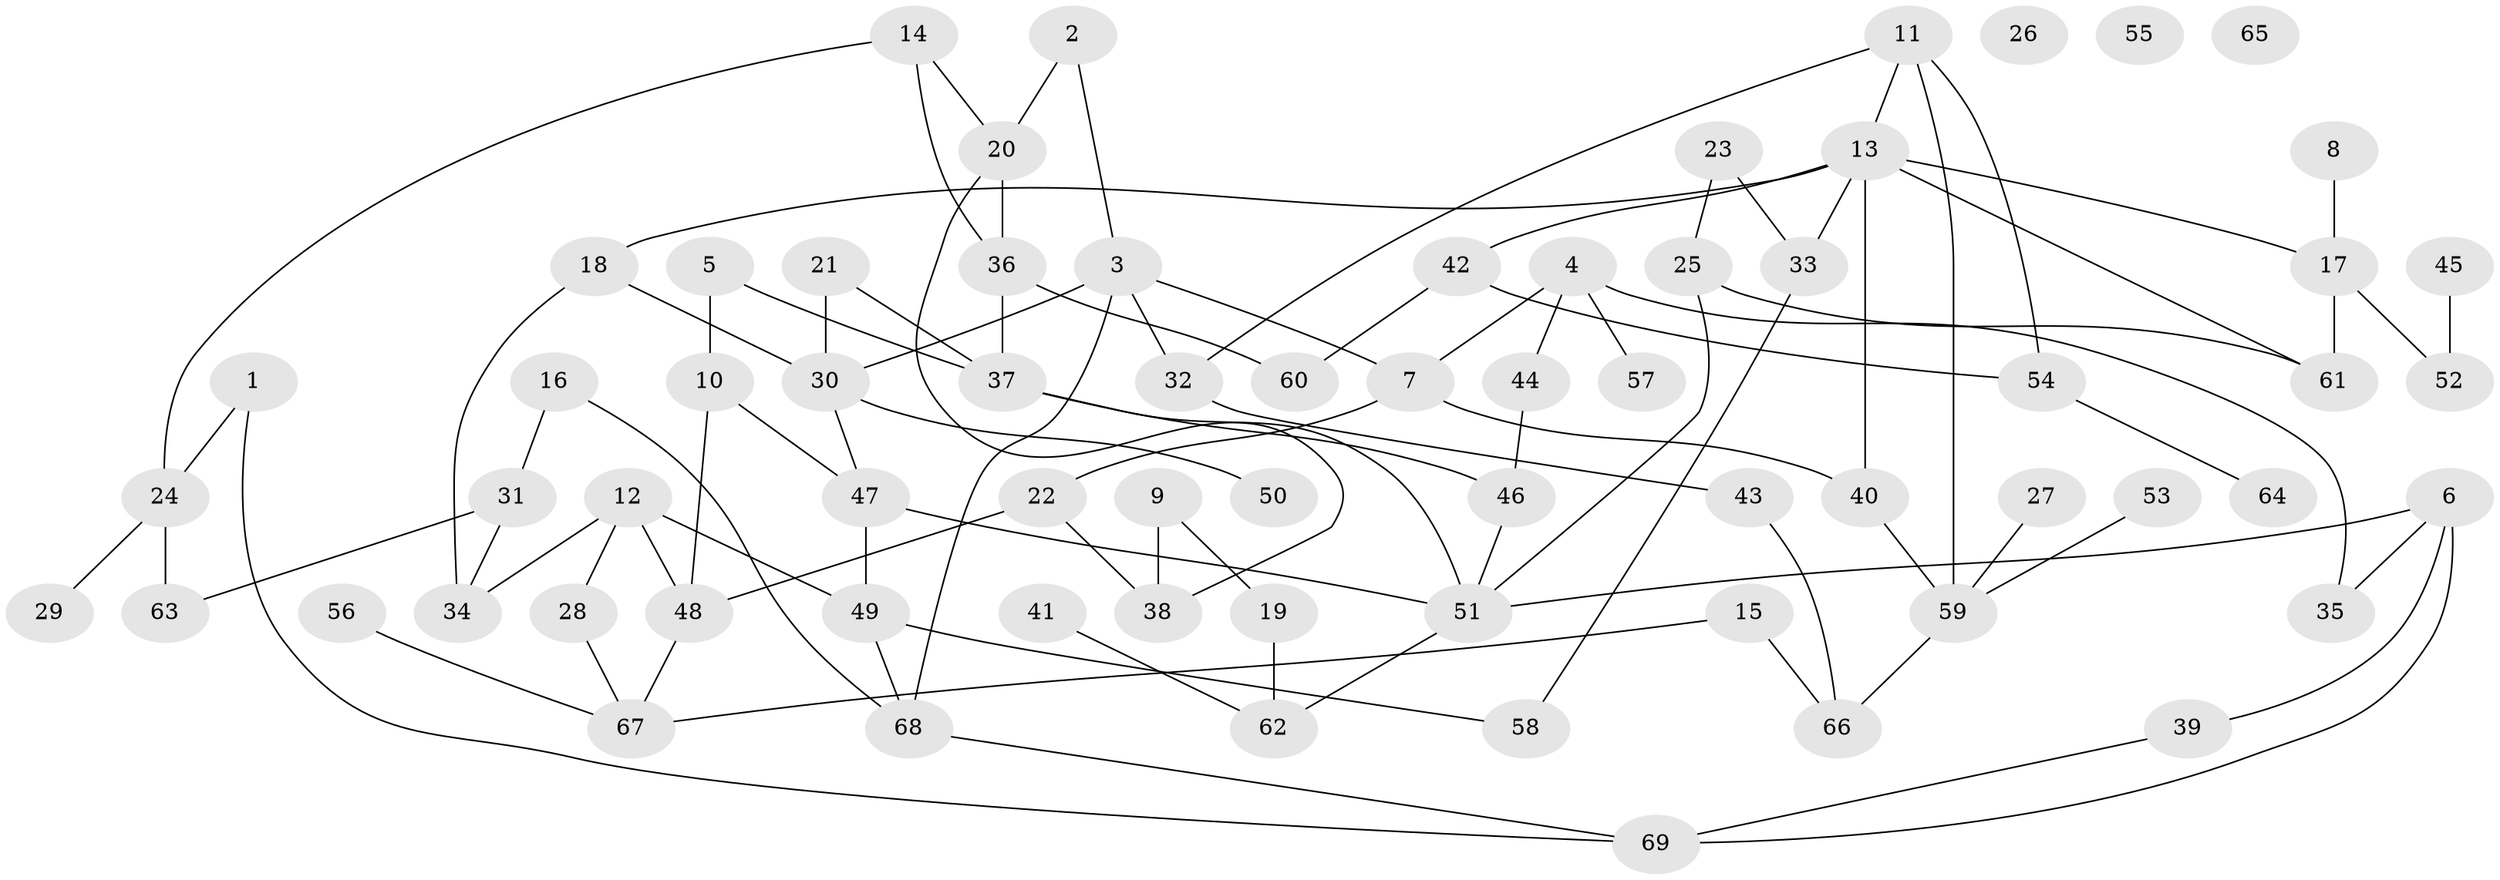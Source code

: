 // Generated by graph-tools (version 1.1) at 2025/38/03/09/25 04:38:52]
// undirected, 69 vertices, 95 edges
graph export_dot {
graph [start="1"]
  node [color=gray90,style=filled];
  1;
  2;
  3;
  4;
  5;
  6;
  7;
  8;
  9;
  10;
  11;
  12;
  13;
  14;
  15;
  16;
  17;
  18;
  19;
  20;
  21;
  22;
  23;
  24;
  25;
  26;
  27;
  28;
  29;
  30;
  31;
  32;
  33;
  34;
  35;
  36;
  37;
  38;
  39;
  40;
  41;
  42;
  43;
  44;
  45;
  46;
  47;
  48;
  49;
  50;
  51;
  52;
  53;
  54;
  55;
  56;
  57;
  58;
  59;
  60;
  61;
  62;
  63;
  64;
  65;
  66;
  67;
  68;
  69;
  1 -- 24;
  1 -- 69;
  2 -- 3;
  2 -- 20;
  3 -- 7;
  3 -- 30;
  3 -- 32;
  3 -- 68;
  4 -- 7;
  4 -- 35;
  4 -- 44;
  4 -- 57;
  5 -- 10;
  5 -- 37;
  6 -- 35;
  6 -- 39;
  6 -- 51;
  6 -- 69;
  7 -- 22;
  7 -- 40;
  8 -- 17;
  9 -- 19;
  9 -- 38;
  10 -- 47;
  10 -- 48;
  11 -- 13;
  11 -- 32;
  11 -- 54;
  11 -- 59;
  12 -- 28;
  12 -- 34;
  12 -- 48;
  12 -- 49;
  13 -- 17;
  13 -- 18;
  13 -- 33;
  13 -- 40;
  13 -- 42;
  13 -- 61;
  14 -- 20;
  14 -- 24;
  14 -- 36;
  15 -- 66;
  15 -- 67;
  16 -- 31;
  16 -- 68;
  17 -- 52;
  17 -- 61;
  18 -- 30;
  18 -- 34;
  19 -- 62;
  20 -- 36;
  20 -- 38;
  21 -- 30;
  21 -- 37;
  22 -- 38;
  22 -- 48;
  23 -- 25;
  23 -- 33;
  24 -- 29;
  24 -- 63;
  25 -- 51;
  25 -- 61;
  27 -- 59;
  28 -- 67;
  30 -- 47;
  30 -- 50;
  31 -- 34;
  31 -- 63;
  32 -- 43;
  33 -- 58;
  36 -- 37;
  36 -- 60;
  37 -- 46;
  37 -- 51;
  39 -- 69;
  40 -- 59;
  41 -- 62;
  42 -- 54;
  42 -- 60;
  43 -- 66;
  44 -- 46;
  45 -- 52;
  46 -- 51;
  47 -- 49;
  47 -- 51;
  48 -- 67;
  49 -- 58;
  49 -- 68;
  51 -- 62;
  53 -- 59;
  54 -- 64;
  56 -- 67;
  59 -- 66;
  68 -- 69;
}
